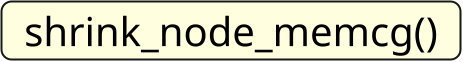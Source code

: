 @startuml

skinparam ComponentStyle rectangle
hide stereotype
scale 1/5
skinparam RoundCorner 100

skinparam Component {
    FontSize 200
    FontColor black
    BorderThickness 10
    BackgroundColor LightYellow
}

component "  shrink_node_memcg()  " as cp

@enduml

